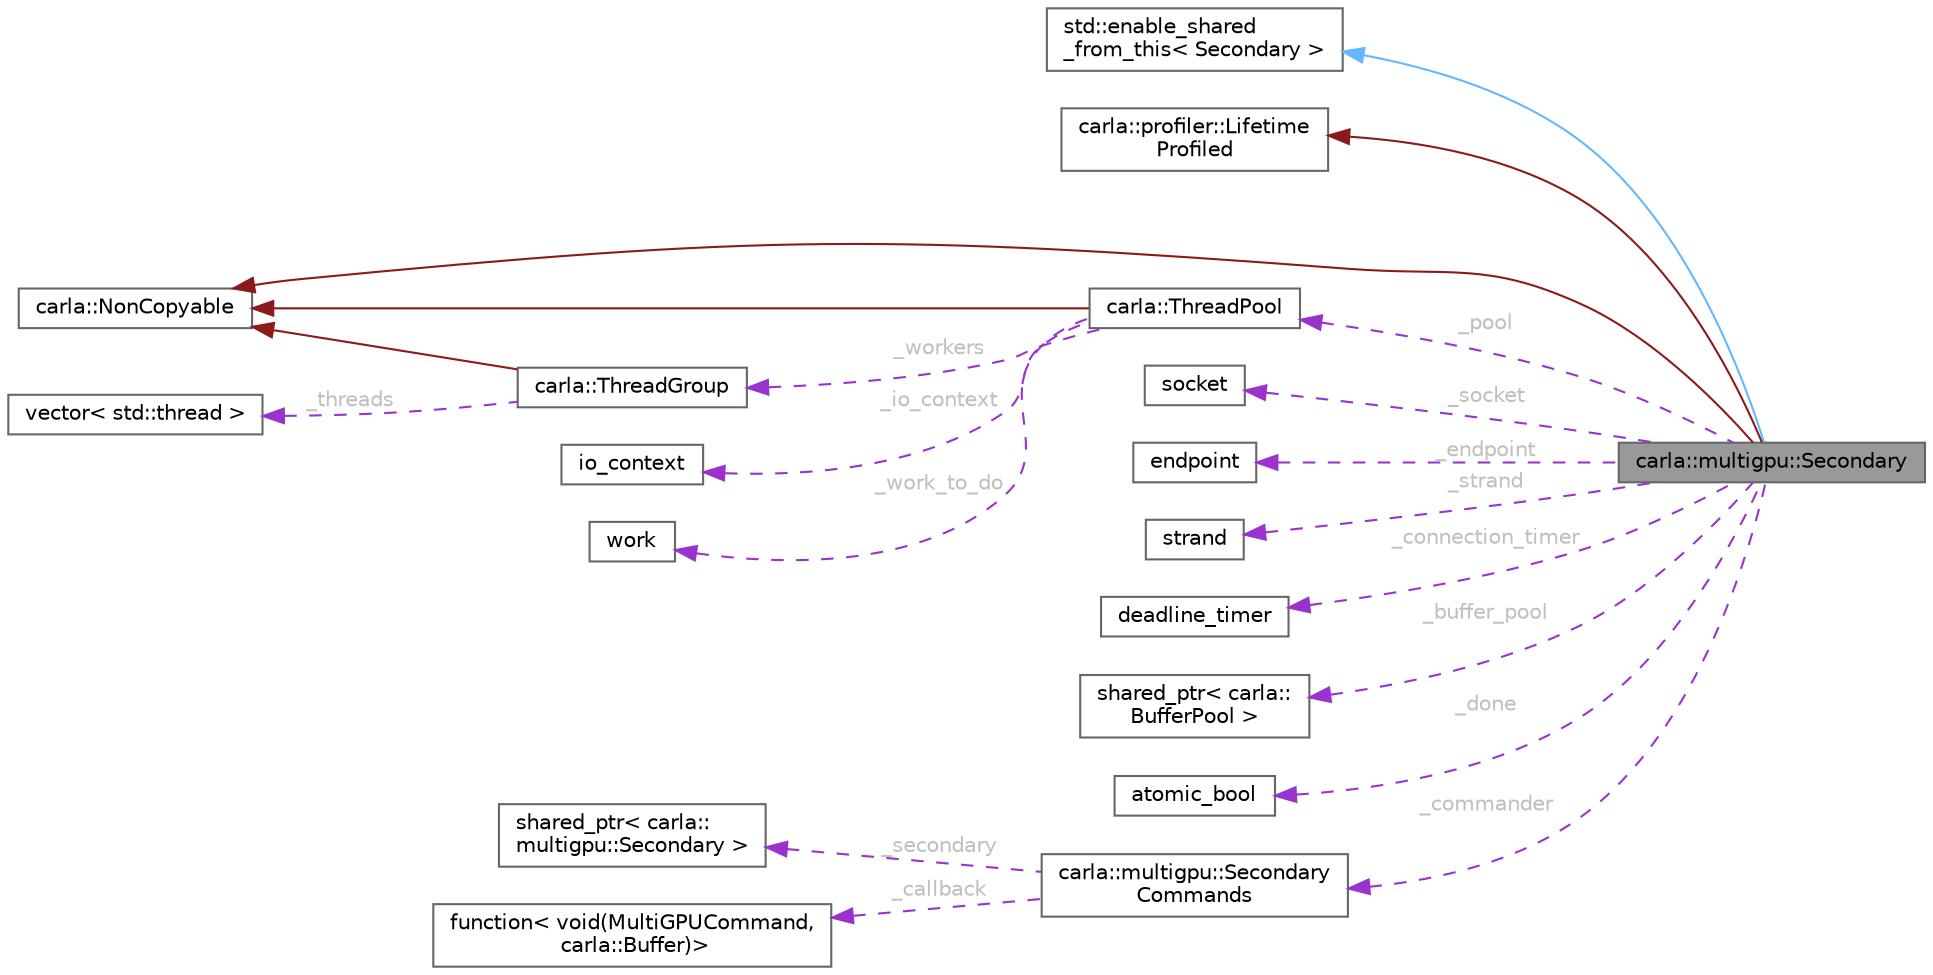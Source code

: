 digraph "carla::multigpu::Secondary"
{
 // INTERACTIVE_SVG=YES
 // LATEX_PDF_SIZE
  bgcolor="transparent";
  edge [fontname=Helvetica,fontsize=10,labelfontname=Helvetica,labelfontsize=10];
  node [fontname=Helvetica,fontsize=10,shape=box,height=0.2,width=0.4];
  rankdir="LR";
  Node1 [id="Node000001",label="carla::multigpu::Secondary",height=0.2,width=0.4,color="gray40", fillcolor="grey60", style="filled", fontcolor="black",tooltip=" "];
  Node2 -> Node1 [id="edge1_Node000001_Node000002",dir="back",color="steelblue1",style="solid",tooltip=" "];
  Node2 [id="Node000002",label="std::enable_shared\l_from_this\< Secondary \>",height=0.2,width=0.4,color="gray40", fillcolor="white", style="filled",tooltip=" "];
  Node3 -> Node1 [id="edge2_Node000001_Node000003",dir="back",color="firebrick4",style="solid",tooltip=" "];
  Node3 [id="Node000003",label="carla::profiler::Lifetime\lProfiled",height=0.2,width=0.4,color="gray40", fillcolor="white", style="filled",URL="$df/d3e/classcarla_1_1profiler_1_1LifetimeProfiled.html",tooltip=" "];
  Node4 -> Node1 [id="edge3_Node000001_Node000004",dir="back",color="firebrick4",style="solid",tooltip=" "];
  Node4 [id="Node000004",label="carla::NonCopyable",height=0.2,width=0.4,color="gray40", fillcolor="white", style="filled",URL="$d4/d8b/classcarla_1_1NonCopyable.html",tooltip="Inherit (privately) to suppress copy/move construction and assignment."];
  Node5 -> Node1 [id="edge4_Node000001_Node000005",dir="back",color="darkorchid3",style="dashed",tooltip=" ",label=" _pool",fontcolor="grey" ];
  Node5 [id="Node000005",label="carla::ThreadPool",height=0.2,width=0.4,color="gray40", fillcolor="white", style="filled",URL="$da/d72/classcarla_1_1ThreadPool.html",tooltip="A thread pool based on Boost.Asio's io context."];
  Node4 -> Node5 [id="edge5_Node000005_Node000004",dir="back",color="firebrick4",style="solid",tooltip=" "];
  Node6 -> Node5 [id="edge6_Node000005_Node000006",dir="back",color="darkorchid3",style="dashed",tooltip=" ",label=" _io_context",fontcolor="grey" ];
  Node6 [id="Node000006",label="io_context",height=0.2,width=0.4,color="gray40", fillcolor="white", style="filled",tooltip=" "];
  Node7 -> Node5 [id="edge7_Node000005_Node000007",dir="back",color="darkorchid3",style="dashed",tooltip=" ",label=" _work_to_do",fontcolor="grey" ];
  Node7 [id="Node000007",label="work",height=0.2,width=0.4,color="gray40", fillcolor="white", style="filled",tooltip=" "];
  Node8 -> Node5 [id="edge8_Node000005_Node000008",dir="back",color="darkorchid3",style="dashed",tooltip=" ",label=" _workers",fontcolor="grey" ];
  Node8 [id="Node000008",label="carla::ThreadGroup",height=0.2,width=0.4,color="gray40", fillcolor="white", style="filled",URL="$db/d71/classcarla_1_1ThreadGroup.html",tooltip=" "];
  Node4 -> Node8 [id="edge9_Node000008_Node000004",dir="back",color="firebrick4",style="solid",tooltip=" "];
  Node9 -> Node8 [id="edge10_Node000008_Node000009",dir="back",color="darkorchid3",style="dashed",tooltip=" ",label=" _threads",fontcolor="grey" ];
  Node9 [id="Node000009",label="vector\< std::thread \>",height=0.2,width=0.4,color="gray40", fillcolor="white", style="filled",tooltip=" "];
  Node10 -> Node1 [id="edge11_Node000001_Node000010",dir="back",color="darkorchid3",style="dashed",tooltip=" ",label=" _socket",fontcolor="grey" ];
  Node10 [id="Node000010",label="socket",height=0.2,width=0.4,color="gray40", fillcolor="white", style="filled",tooltip=" "];
  Node11 -> Node1 [id="edge12_Node000001_Node000011",dir="back",color="darkorchid3",style="dashed",tooltip=" ",label=" _endpoint",fontcolor="grey" ];
  Node11 [id="Node000011",label="endpoint",height=0.2,width=0.4,color="gray40", fillcolor="white", style="filled",tooltip=" "];
  Node12 -> Node1 [id="edge13_Node000001_Node000012",dir="back",color="darkorchid3",style="dashed",tooltip=" ",label=" _strand",fontcolor="grey" ];
  Node12 [id="Node000012",label="strand",height=0.2,width=0.4,color="gray40", fillcolor="white", style="filled",tooltip=" "];
  Node13 -> Node1 [id="edge14_Node000001_Node000013",dir="back",color="darkorchid3",style="dashed",tooltip=" ",label=" _connection_timer",fontcolor="grey" ];
  Node13 [id="Node000013",label="deadline_timer",height=0.2,width=0.4,color="gray40", fillcolor="white", style="filled",tooltip=" "];
  Node14 -> Node1 [id="edge15_Node000001_Node000014",dir="back",color="darkorchid3",style="dashed",tooltip=" ",label=" _buffer_pool",fontcolor="grey" ];
  Node14 [id="Node000014",label="shared_ptr\< carla::\lBufferPool \>",height=0.2,width=0.4,color="gray40", fillcolor="white", style="filled",tooltip=" "];
  Node15 -> Node1 [id="edge16_Node000001_Node000015",dir="back",color="darkorchid3",style="dashed",tooltip=" ",label=" _done",fontcolor="grey" ];
  Node15 [id="Node000015",label="atomic_bool",height=0.2,width=0.4,color="gray40", fillcolor="white", style="filled",tooltip=" "];
  Node16 -> Node1 [id="edge17_Node000001_Node000016",dir="back",color="darkorchid3",style="dashed",tooltip=" ",label=" _commander",fontcolor="grey" ];
  Node16 [id="Node000016",label="carla::multigpu::Secondary\lCommands",height=0.2,width=0.4,color="gray40", fillcolor="white", style="filled",URL="$d6/dd9/classcarla_1_1multigpu_1_1SecondaryCommands.html",tooltip=" "];
  Node17 -> Node16 [id="edge18_Node000016_Node000017",dir="back",color="darkorchid3",style="dashed",tooltip=" ",label=" _secondary",fontcolor="grey" ];
  Node17 [id="Node000017",label="shared_ptr\< carla::\lmultigpu::Secondary \>",height=0.2,width=0.4,color="gray40", fillcolor="white", style="filled",tooltip=" "];
  Node18 -> Node16 [id="edge19_Node000016_Node000018",dir="back",color="darkorchid3",style="dashed",tooltip=" ",label=" _callback",fontcolor="grey" ];
  Node18 [id="Node000018",label="function\< void(MultiGPUCommand,\l carla::Buffer)\>",height=0.2,width=0.4,color="gray40", fillcolor="white", style="filled",tooltip=" "];
}
